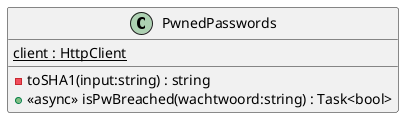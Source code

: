 @startuml
class PwnedPasswords {
    {static} client : HttpClient
    - toSHA1(input:string) : string
    + <<async>> isPwBreached(wachtwoord:string) : Task<bool>
}
@enduml
